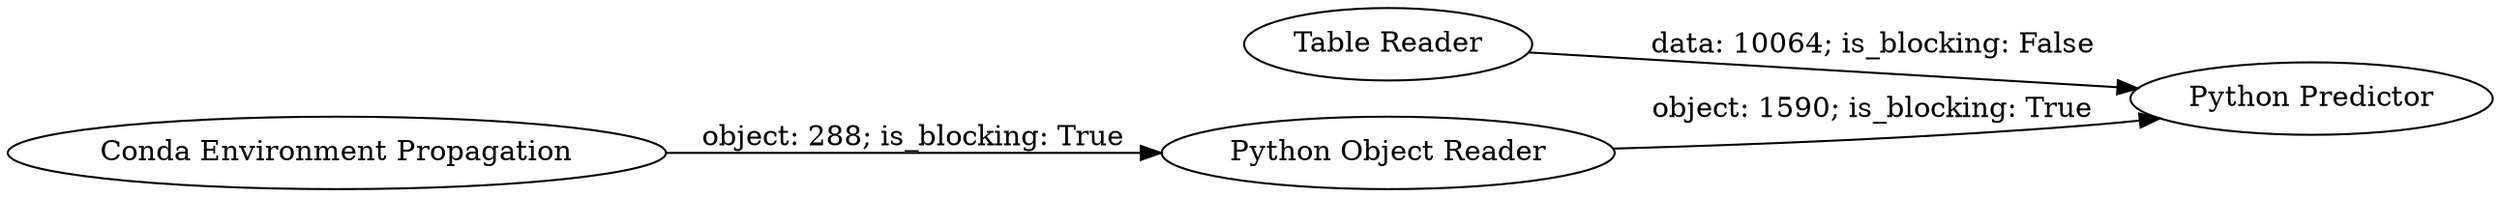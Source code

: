 digraph {
	"-527137595087672702_7" [label="Python Object Reader"]
	"-527137595087672702_260" [label="Conda Environment Propagation"]
	"-527137595087672702_262" [label="Table Reader"]
	"-527137595087672702_258" [label="Python Predictor"]
	"-527137595087672702_260" -> "-527137595087672702_7" [label="object: 288; is_blocking: True"]
	"-527137595087672702_262" -> "-527137595087672702_258" [label="data: 10064; is_blocking: False"]
	"-527137595087672702_7" -> "-527137595087672702_258" [label="object: 1590; is_blocking: True"]
	rankdir=LR
}
